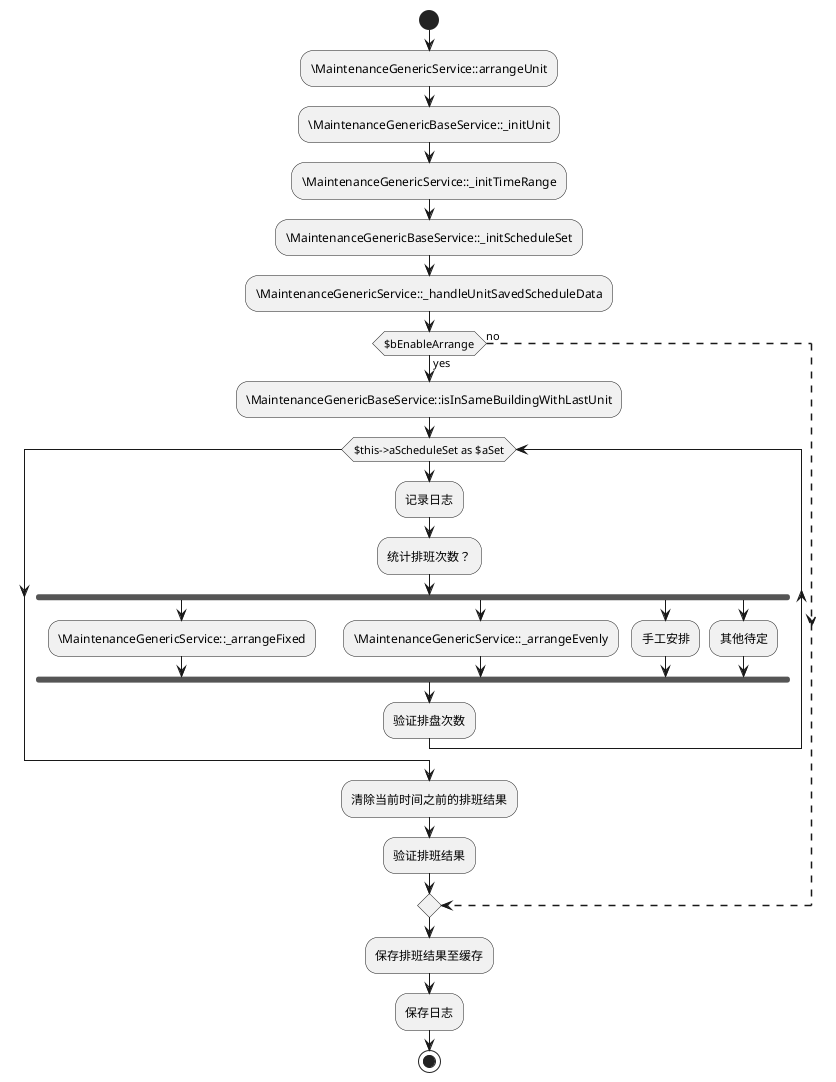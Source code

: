 @startuml
start
:\MaintenanceGenericService::arrangeUnit;
:\MaintenanceGenericBaseService::_initUnit;
:\MaintenanceGenericService::_initTimeRange;
:\MaintenanceGenericBaseService::_initScheduleSet;
:\MaintenanceGenericService::_handleUnitSavedScheduleData;
if ($bEnableArrange) then (yes)
    :\MaintenanceGenericBaseService::isInSameBuildingWithLastUnit;
    while ($this->aScheduleSet as $aSet)
        :记录日志;
        :统计排班次数？;
        fork
        :\MaintenanceGenericService::_arrangeFixed;
        fork again
        :\MaintenanceGenericService::_arrangeEvenly;
        fork again
        :手工安排;
        fork again
        :其他待定;
        end fork
        :验证排盘次数;
    end while
    :清除当前时间之前的排班结果;
    :验证排班结果;
else (no)
    -[dashed]->
endif
:保存排班结果至缓存;
:保存日志;
stop
@enduml